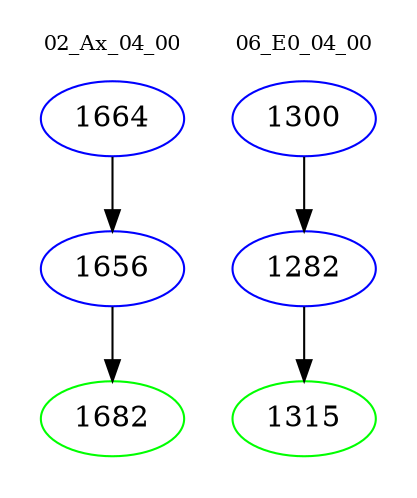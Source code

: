 digraph{
subgraph cluster_0 {
color = white
label = "02_Ax_04_00";
fontsize=10;
T0_1664 [label="1664", color="blue"]
T0_1664 -> T0_1656 [color="black"]
T0_1656 [label="1656", color="blue"]
T0_1656 -> T0_1682 [color="black"]
T0_1682 [label="1682", color="green"]
}
subgraph cluster_1 {
color = white
label = "06_E0_04_00";
fontsize=10;
T1_1300 [label="1300", color="blue"]
T1_1300 -> T1_1282 [color="black"]
T1_1282 [label="1282", color="blue"]
T1_1282 -> T1_1315 [color="black"]
T1_1315 [label="1315", color="green"]
}
}
